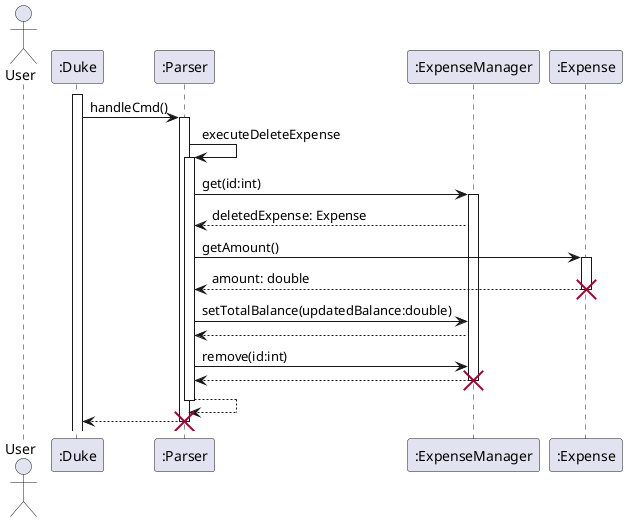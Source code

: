 @startuml

actor User

participant ":Duke" as Duke
participant ":Parser" as Parser
participant ":ExpenseManager" as ExpenseManager
participant ":Expense" as Expense

activate Duke
Duke -> Parser: handleCmd()
activate Parser
Parser -> Parser: executeDeleteExpense
activate Parser
Parser -> ExpenseManager: get(id:int)
activate ExpenseManager
ExpenseManager --> Parser: deletedExpense: Expense
Parser -> Expense: getAmount()
activate Expense
Expense --> Parser: amount: double
deactivate Expense
destroy Expense
Parser -> ExpenseManager: setTotalBalance(updatedBalance:double)
ExpenseManager --> Parser
Parser -> ExpenseManager: remove(id:int)
ExpenseManager --> Parser
deactivate ExpenseManager
destroy ExpenseManager

Parser --> Parser
deactivate Parser
Parser --> Duke
deactivate Parser
destroy Parser

@enduml
